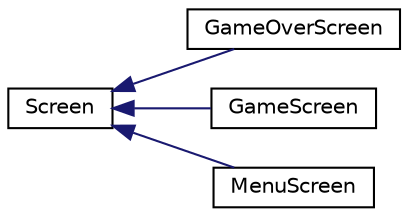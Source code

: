 digraph "Graphical Class Hierarchy"
{
  edge [fontname="Helvetica",fontsize="10",labelfontname="Helvetica",labelfontsize="10"];
  node [fontname="Helvetica",fontsize="10",shape=record];
  rankdir="LR";
  Node0 [label="Screen",height=0.2,width=0.4,color="black", fillcolor="white", style="filled",URL="$class_screen.html"];
  Node0 -> Node1 [dir="back",color="midnightblue",fontsize="10",style="solid",fontname="Helvetica"];
  Node1 [label="GameOverScreen",height=0.2,width=0.4,color="black", fillcolor="white", style="filled",URL="$class_game_over_screen.html"];
  Node0 -> Node2 [dir="back",color="midnightblue",fontsize="10",style="solid",fontname="Helvetica"];
  Node2 [label="GameScreen",height=0.2,width=0.4,color="black", fillcolor="white", style="filled",URL="$class_game_screen.html"];
  Node0 -> Node3 [dir="back",color="midnightblue",fontsize="10",style="solid",fontname="Helvetica"];
  Node3 [label="MenuScreen",height=0.2,width=0.4,color="black", fillcolor="white", style="filled",URL="$class_menu_screen.html"];
}
